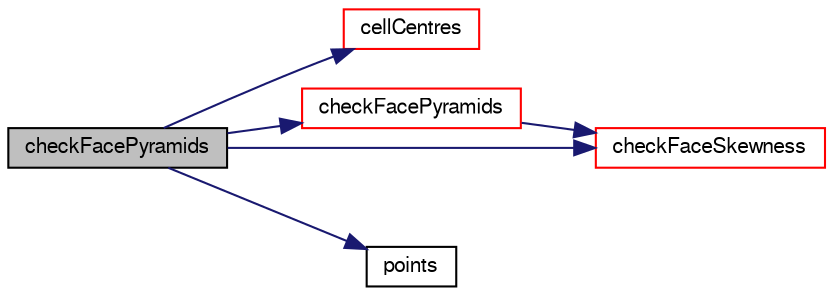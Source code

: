 digraph "checkFacePyramids"
{
  bgcolor="transparent";
  edge [fontname="FreeSans",fontsize="10",labelfontname="FreeSans",labelfontsize="10"];
  node [fontname="FreeSans",fontsize="10",shape=record];
  rankdir="LR";
  Node49359 [label="checkFacePyramids",height=0.2,width=0.4,color="black", fillcolor="grey75", style="filled", fontcolor="black"];
  Node49359 -> Node49360 [color="midnightblue",fontsize="10",style="solid",fontname="FreeSans"];
  Node49360 [label="cellCentres",height=0.2,width=0.4,color="red",URL="$a27530.html#a7300aee2989c6ec70e39436816461902"];
  Node49359 -> Node49421 [color="midnightblue",fontsize="10",style="solid",fontname="FreeSans"];
  Node49421 [label="checkFacePyramids",height=0.2,width=0.4,color="red",URL="$a27530.html#a7c528f2c0c4fe0a2faa868e126a4ddef",tooltip="Check face pyramid volume. "];
  Node49421 -> Node49422 [color="midnightblue",fontsize="10",style="solid",fontname="FreeSans"];
  Node49422 [label="checkFaceSkewness",height=0.2,width=0.4,color="red",URL="$a27530.html#abc7996d343e94f1ec0d601d5828d9413",tooltip="Check face skewness. "];
  Node49359 -> Node49422 [color="midnightblue",fontsize="10",style="solid",fontname="FreeSans"];
  Node49359 -> Node49415 [color="midnightblue",fontsize="10",style="solid",fontname="FreeSans"];
  Node49415 [label="points",height=0.2,width=0.4,color="black",URL="$a27530.html#ad0e408ab3f867b58e419eb1cd8c2dbb6",tooltip="Return mesh points. "];
}
